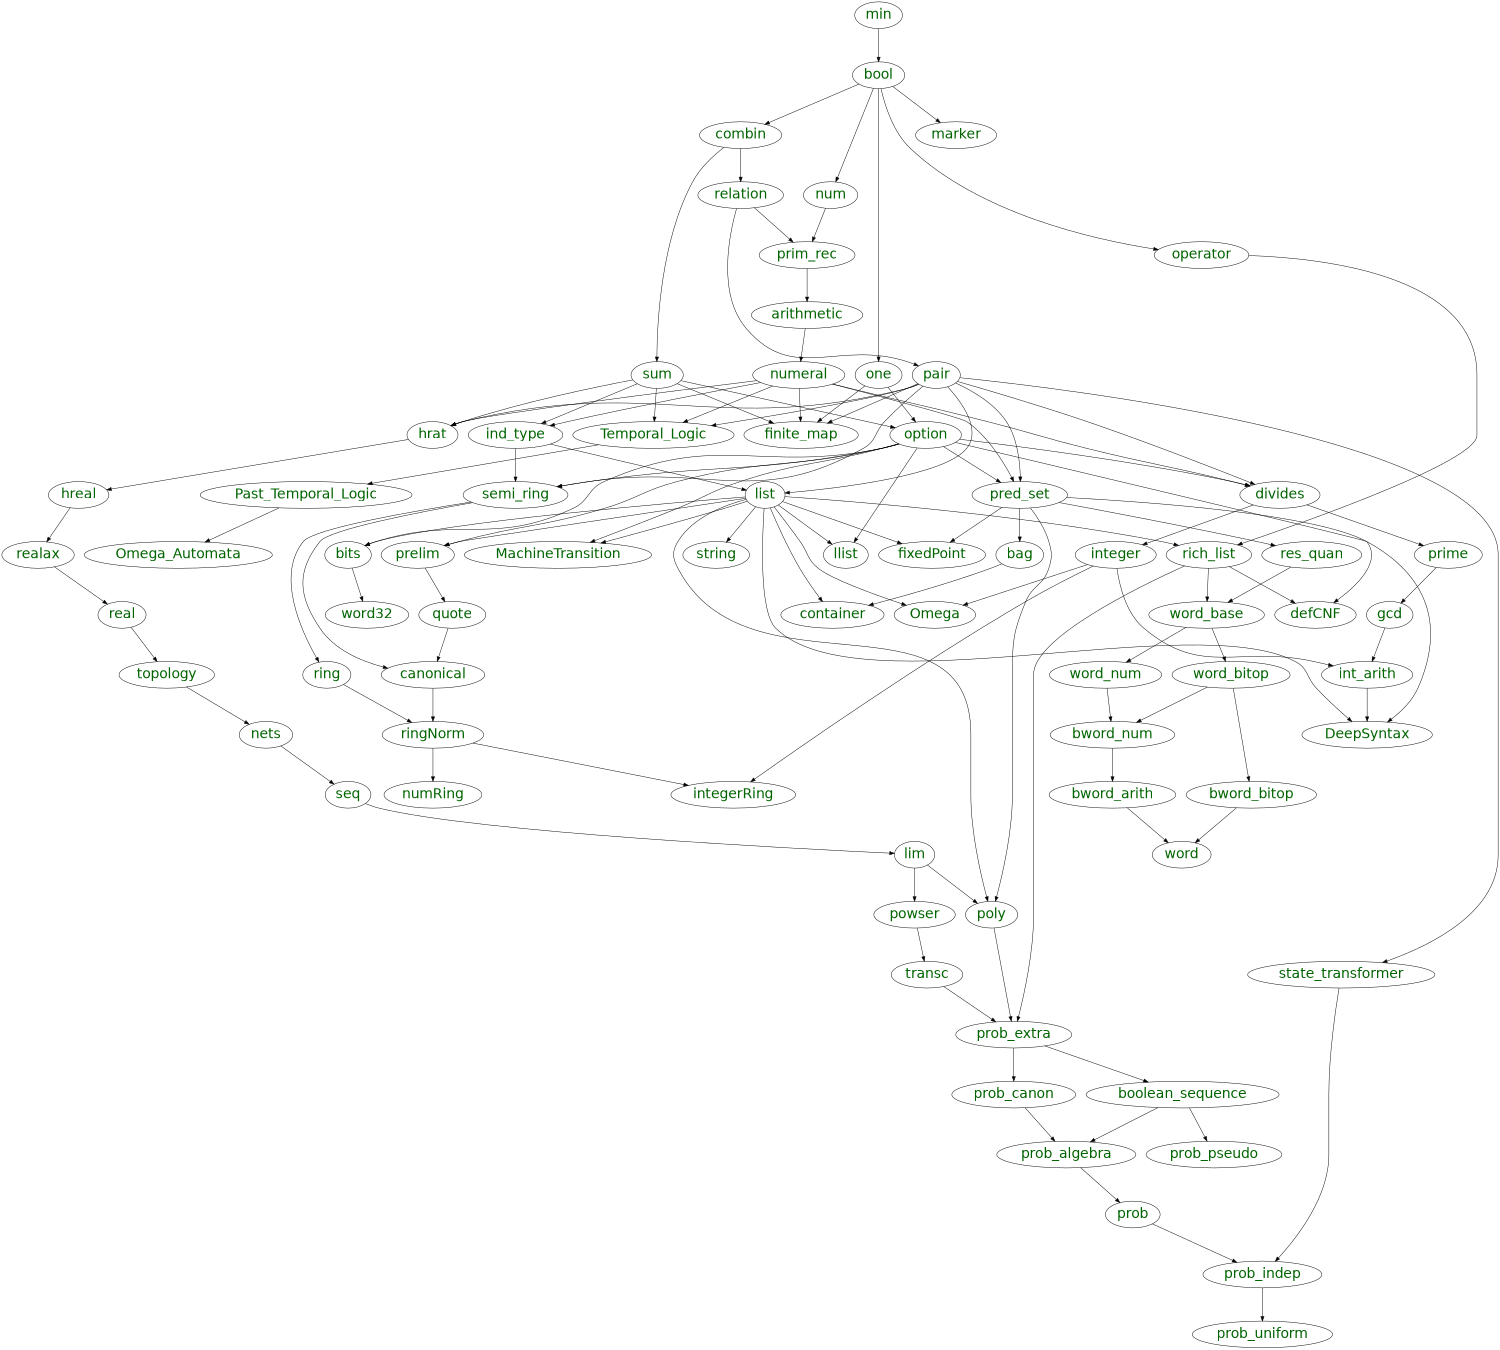 digraph G {
     ratio = compress
     size = "10,16.5"
     ranksep = 1.0
     nodesep = 0.30
     node [fontcolor = darkgreen fontsize=30 fontname=Helvetica]
     
     bag [URL = "bagTheory.html"]
     container [URL = "containerTheory.html"]
     prime [URL = "primeTheory.html"]
     gcd [URL = "gcdTheory.html"]
     int_arith [URL = "int_arithTheory.html"]
     DeepSyntax [URL = "DeepSyntaxTheory.html"]
     defCNF [URL = "defCNFTheory.html"]
     finite_map [URL = "finite_mapTheory.html"]
     fixedPoint [URL = "fixedPointTheory.html"]
     integerRing [URL = "integerRingTheory.html"]
     llist [URL = "llistTheory.html"]
     MachineTransition [URL = "MachineTransitionTheory.html"]
     marker [URL = "markerTheory.html"]
     ring [URL = "ringTheory.html"]
     semi_ring [URL = "semi_ringTheory.html"]
     prelim [URL = "prelimTheory.html"]
     quote [URL = "quoteTheory.html"]
     canonical [URL = "canonicalTheory.html"]
     ringNorm [URL = "ringNormTheory.html"]
     numRing [URL = "numRingTheory.html"]
     divides [URL = "dividesTheory.html"]
     integer [URL = "integerTheory.html"]
     Omega [URL = "OmegaTheory.html"]
     Temporal_Logic [URL = "Temporal_LogicTheory.html"]
     Past_Temporal_Logic [URL = "Past_Temporal_LogicTheory.html"]
     Omega_Automata [URL = "Omega_AutomataTheory.html"]
     prob_pseudo [URL = "prob_pseudoTheory.html"]
     boolean_sequence [URL = "boolean_sequenceTheory.html"]
     powser [URL = "powserTheory.html"]
     transc [URL = "transcTheory.html"]
     hrat [URL = "hratTheory.html"]
     hreal [URL = "hrealTheory.html"]
     realax [URL = "realaxTheory.html"]
     real [URL = "realTheory.html"]
     topology [URL = "topologyTheory.html"]
     nets [URL = "netsTheory.html"]
     seq [URL = "seqTheory.html"]
     lim [URL = "limTheory.html"]
     poly [URL = "polyTheory.html"]
     prob_extra [URL = "prob_extraTheory.html"]
     prob_canon [URL = "prob_canonTheory.html"]
     prob_algebra [URL = "prob_algebraTheory.html"]
     prob [URL = "probTheory.html"]
     state_transformer [URL = "state_transformerTheory.html"]
     prob_indep [URL = "prob_indepTheory.html"]
     prob_uniform [URL = "prob_uniformTheory.html"]
     string [URL = "stringTheory.html"]
     bits [URL = "bitsTheory.html"]
     word32 [URL = "word32Theory.html"]
     word_num [URL = "word_numTheory.html"]
     bword_num [URL = "bword_numTheory.html"]
     bword_arith [URL = "bword_arithTheory.html"]
     operator [URL = "operatorTheory.html"]
     ind_type [URL = "ind_typeTheory.html"]
     list [URL = "listTheory.html"]
     rich_list [URL = "rich_listTheory.html"]
     pair [URL = "pairTheory.html"]
     relation [URL = "relationTheory.html"]
     num [URL = "numTheory.html"]
     prim_rec [URL = "prim_recTheory.html"]
     arithmetic [URL = "arithmeticTheory.html"]
     numeral [URL = "numeralTheory.html"]
     one [URL = "oneTheory.html"]
     min [URL = "minTheory.html"]
     bool [URL = "boolTheory.html"]
     combin [URL = "combinTheory.html"]
     sum [URL = "sumTheory.html"]
     option [URL = "optionTheory.html"]
     pred_set [URL = "pred_setTheory.html"]
     res_quan [URL = "res_quanTheory.html"]
     word_base [URL = "word_baseTheory.html"]
     word_bitop [URL = "word_bitopTheory.html"]
     bword_bitop [URL = "bword_bitopTheory.html"]
     word [URL = "wordTheory.html"]
     
     Past_Temporal_Logic -> Omega_Automata
     Temporal_Logic -> Past_Temporal_Logic
     arithmetic -> numeral
     bag -> container
     bits -> word32
     bool -> marker
     bool -> operator
     bool -> num
     bool -> one
     bool -> combin
     boolean_sequence -> prob_pseudo
     boolean_sequence -> prob_algebra
     bword_arith -> word
     bword_bitop -> word
     bword_num -> bword_arith
     canonical -> ringNorm
     combin -> relation
     combin -> sum
     divides -> prime
     divides -> integer
     gcd -> int_arith
     hrat -> hreal
     hreal -> realax
     ind_type -> semi_ring
     ind_type -> list
     int_arith -> DeepSyntax
     integer -> int_arith
     integer -> integerRing
     integer -> Omega
     lim -> powser
     lim -> poly
     list -> container
     list -> DeepSyntax
     list -> fixedPoint
     list -> llist
     list -> MachineTransition
     list -> prelim
     list -> Omega
     list -> poly
     list -> string
     list -> bits
     list -> rich_list
     min -> bool
     nets -> seq
     num -> prim_rec
     numeral -> finite_map
     numeral -> divides
     numeral -> Temporal_Logic
     numeral -> hrat
     numeral -> ind_type
     numeral -> pred_set
     one -> finite_map
     one -> option
     operator -> rich_list
     option -> defCNF
     option -> llist
     option -> MachineTransition
     option -> semi_ring
     option -> prelim
     option -> divides
     option -> bits
     option -> pred_set
     pair -> finite_map
     pair -> semi_ring
     pair -> divides
     pair -> Temporal_Logic
     pair -> hrat
     pair -> state_transformer
     pair -> list
     pair -> pred_set
     poly -> prob_extra
     powser -> transc
     pred_set -> bag
     pred_set -> DeepSyntax
     pred_set -> fixedPoint
     pred_set -> poly
     pred_set -> res_quan
     prelim -> quote
     prim_rec -> arithmetic
     prime -> gcd
     prob -> prob_indep
     prob_algebra -> prob
     prob_canon -> prob_algebra
     prob_extra -> boolean_sequence
     prob_extra -> prob_canon
     prob_indep -> prob_uniform
     quote -> canonical
     real -> topology
     realax -> real
     relation -> pair
     relation -> prim_rec
     res_quan -> word_base
     rich_list -> defCNF
     rich_list -> prob_extra
     rich_list -> word_base
     ring -> ringNorm
     ringNorm -> integerRing
     ringNorm -> numRing
     semi_ring -> ring
     semi_ring -> canonical
     seq -> lim
     state_transformer -> prob_indep
     sum -> finite_map
     sum -> Temporal_Logic
     sum -> hrat
     sum -> ind_type
     sum -> option
     topology -> nets
     transc -> prob_extra
     word_base -> word_num
     word_base -> word_bitop
     word_bitop -> bword_num
     word_bitop -> bword_bitop
     word_num -> bword_num
}
